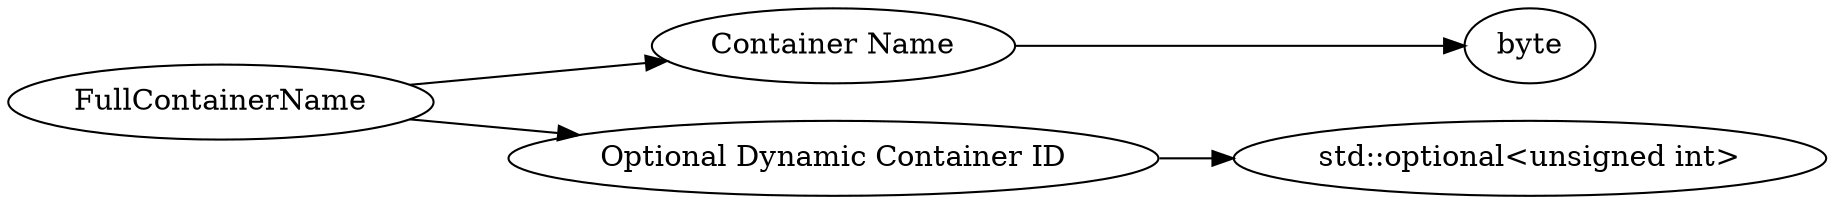 digraph "FullContainerName" {
rankdir = LR
10
10 -> 11
11 -> 12
10 -> 13
13 -> 17

10 [label="FullContainerName",comment="name: \"FullContainerName\", typeName: \"\", id: 10, branchId: 0, recurseId: -1, attributes: 0, notes: \"\""];
11 [label="Container Name",comment="name: \"Container Name\", typeName: \"\", id: 11, branchId: 0, recurseId: -1, attributes: 0, notes: \"\""];
12 [label="byte",comment="name: \"byte\", typeName: \"\", id: 12, branchId: 0, recurseId: -1, attributes: 512, notes: \"\""];
13 [label="Optional Dynamic Container ID",comment="name: \"Optional Dynamic Container ID\", typeName: \"std::optional<unsigned int>\", id: 13, branchId: 0, recurseId: -1, attributes: 256, notes: \"\""];
17 [label="std::optional<unsigned int>",comment="name: \"std::optional<unsigned int>\", typeName: \"\", id: 17, branchId: 0, recurseId: -1, attributes: 512, notes: \"\""];
{ rank = max;12;17}

}
